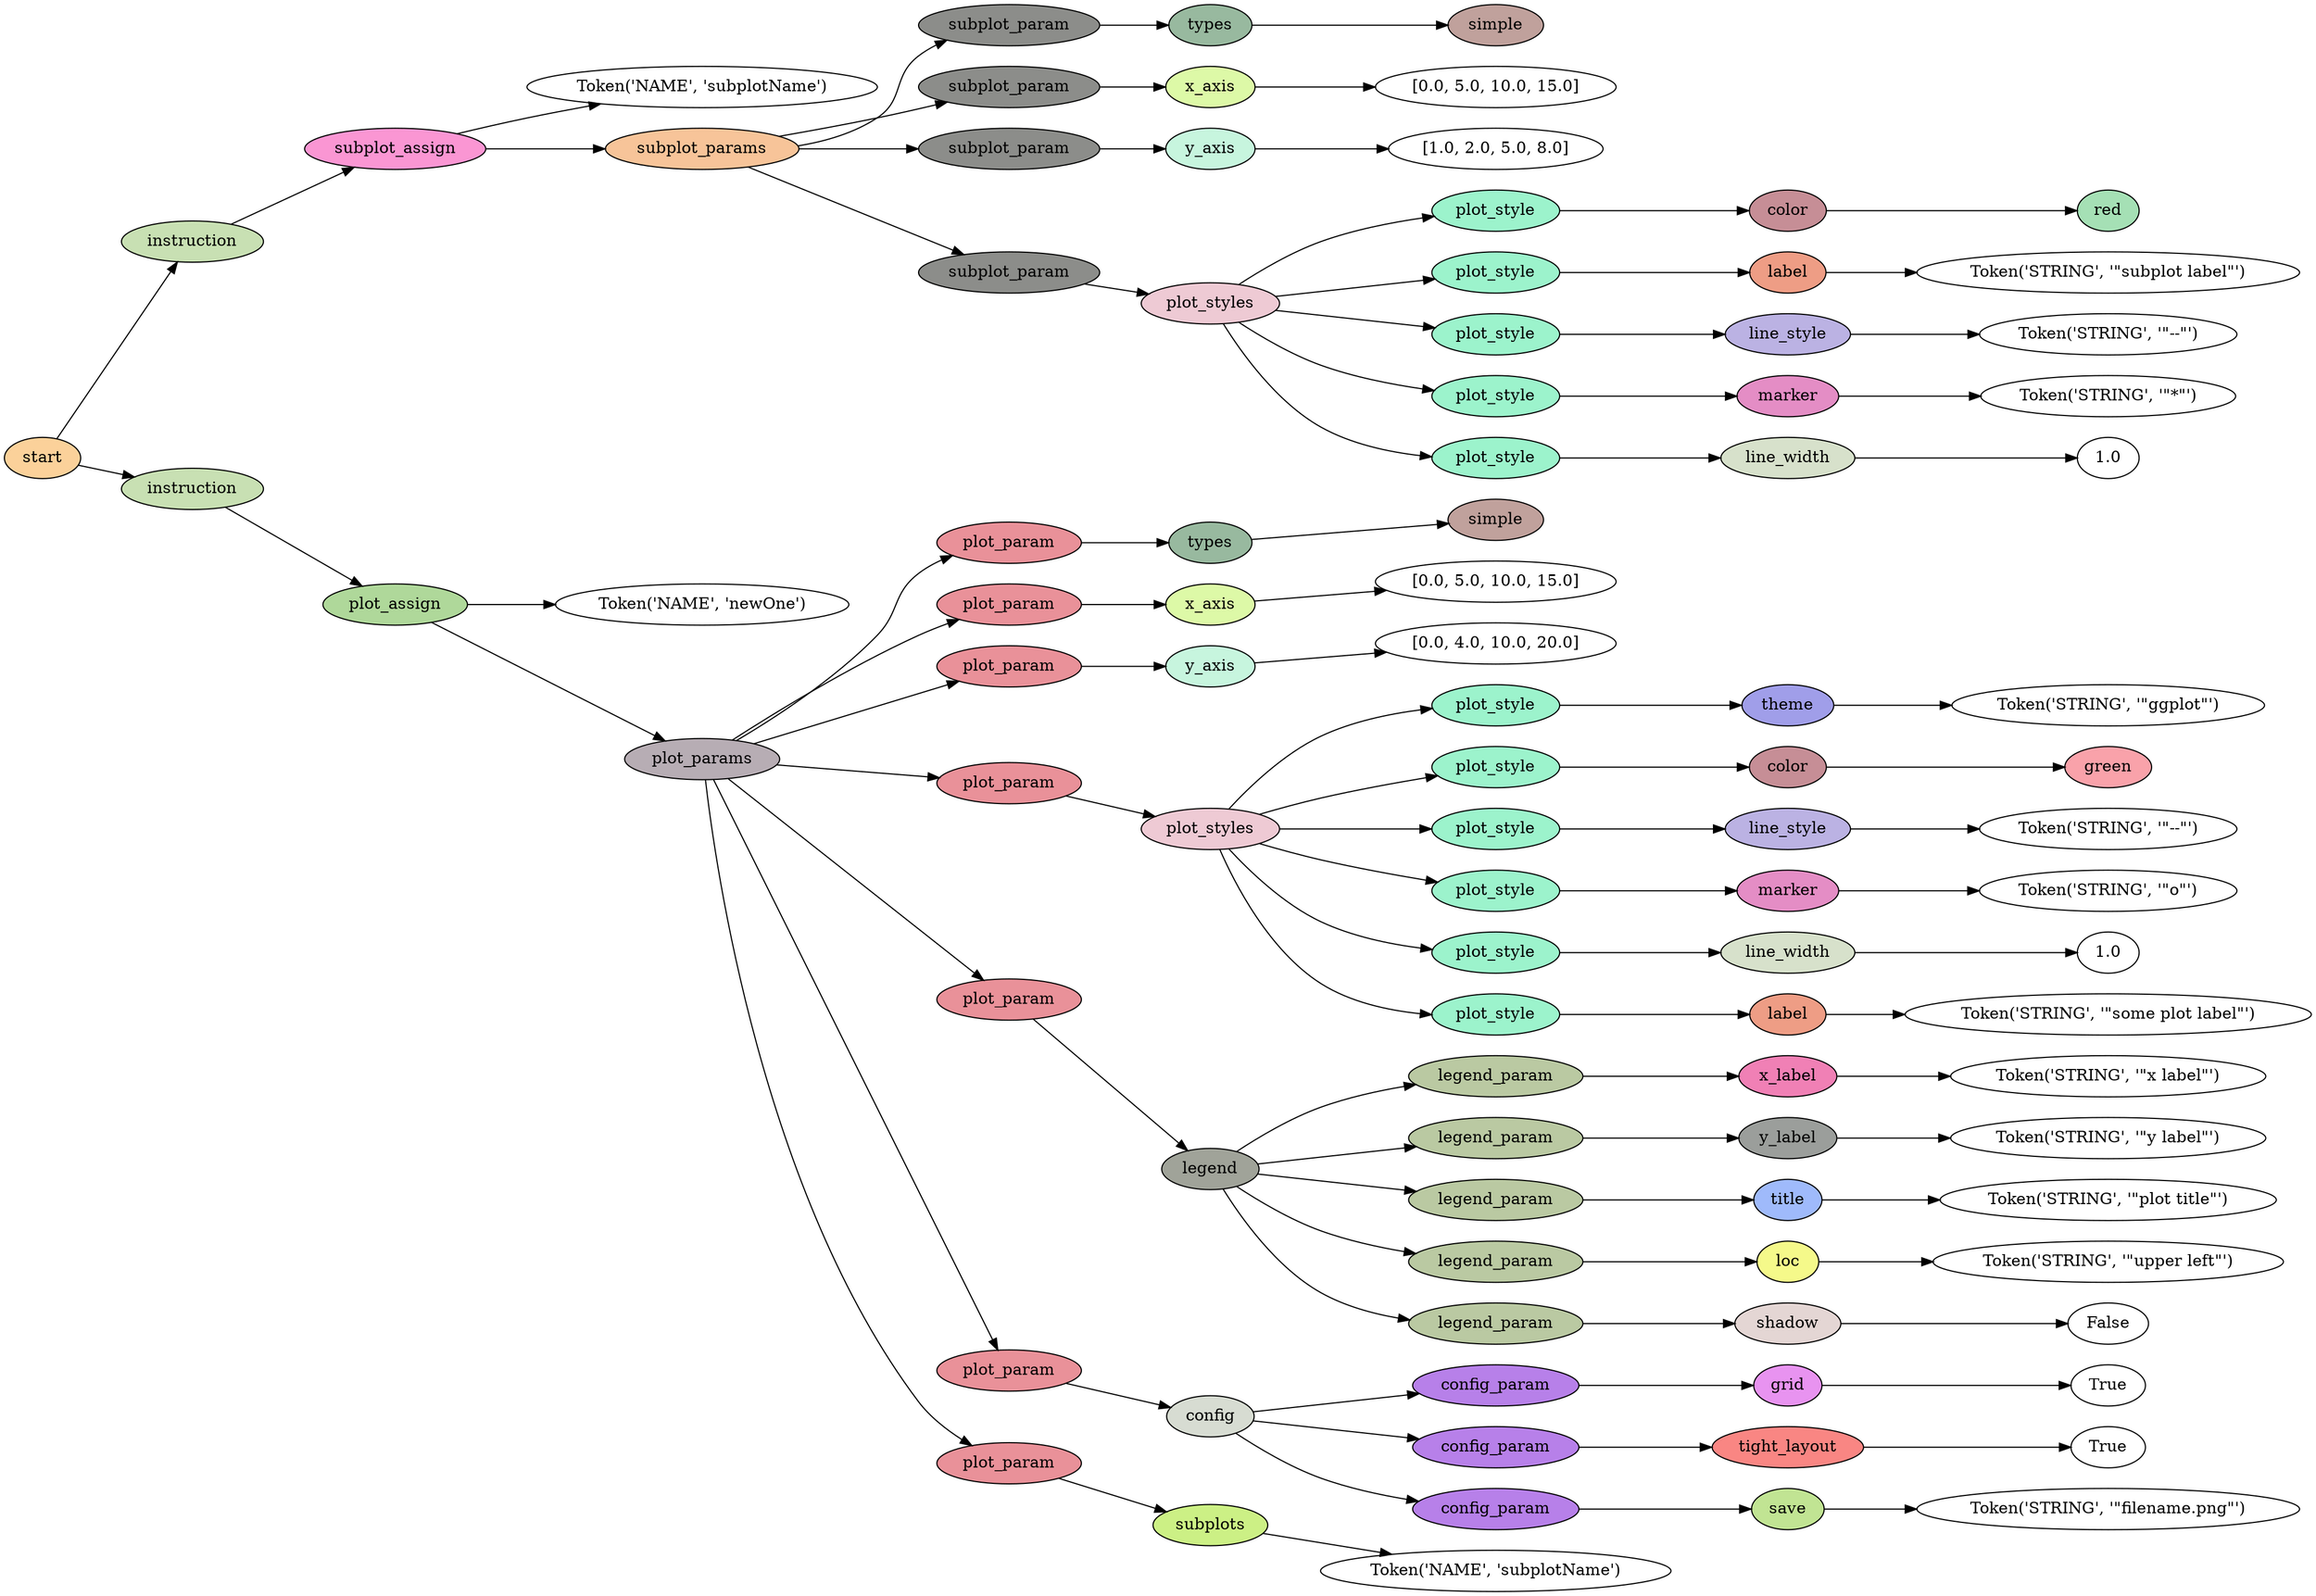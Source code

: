 digraph G {
rankdir=LR;
0 [label="Token('NAME', 'subplotName')"];
1 [fillcolor="#c0a19c", label=simple, style=filled];
2 [fillcolor="#98b99f", label=types, style=filled];
2 -> 1;
3 [fillcolor="#8c8d8a", label=subplot_param, style=filled];
3 -> 2;
4 [label="[0.0, 5.0, 10.0, 15.0]"];
5 [fillcolor="#ddf9a7", label=x_axis, style=filled];
5 -> 4;
6 [fillcolor="#8c8d8a", label=subplot_param, style=filled];
6 -> 5;
7 [label="[1.0, 2.0, 5.0, 8.0]"];
8 [fillcolor="#c7f5de", label=y_axis, style=filled];
8 -> 7;
9 [fillcolor="#8c8d8a", label=subplot_param, style=filled];
9 -> 8;
10 [fillcolor="#a5e0b5", label=red, style=filled];
11 [fillcolor="#c68e96", label=color, style=filled];
11 -> 10;
12 [fillcolor="#9cf3cc", label=plot_style, style=filled];
12 -> 11;
13 [label="Token('STRING', '\"subplot label\"')"];
14 [fillcolor="#ee9d85", label=label, style=filled];
14 -> 13;
15 [fillcolor="#9cf3cc", label=plot_style, style=filled];
15 -> 14;
16 [label="Token('STRING', '\"--\"')"];
17 [fillcolor="#bbb2e3", label=line_style, style=filled];
17 -> 16;
18 [fillcolor="#9cf3cc", label=plot_style, style=filled];
18 -> 17;
19 [label="Token('STRING', '\"*\"')"];
20 [fillcolor="#e48dc5", label=marker, style=filled];
20 -> 19;
21 [fillcolor="#9cf3cc", label=plot_style, style=filled];
21 -> 20;
22 [label="1.0"];
23 [fillcolor="#d7e1cb", label=line_width, style=filled];
23 -> 22;
24 [fillcolor="#9cf3cc", label=plot_style, style=filled];
24 -> 23;
25 [fillcolor="#eecad4", label=plot_styles, style=filled];
25 -> 12;
25 -> 15;
25 -> 18;
25 -> 21;
25 -> 24;
26 [fillcolor="#8c8d8a", label=subplot_param, style=filled];
26 -> 25;
27 [fillcolor="#f7c499", label=subplot_params, style=filled];
27 -> 3;
27 -> 6;
27 -> 9;
27 -> 26;
28 [fillcolor="#fa96d3", label=subplot_assign, style=filled];
28 -> 0;
28 -> 27;
29 [fillcolor="#c8e0b3", label=instruction, style=filled];
29 -> 28;
30 [label="Token('NAME', 'newOne')"];
31 [fillcolor="#c0a19c", label=simple, style=filled];
32 [fillcolor="#98b99f", label=types, style=filled];
32 -> 31;
33 [fillcolor="#e99199", label=plot_param, style=filled];
33 -> 32;
34 [label="[0.0, 5.0, 10.0, 15.0]"];
35 [fillcolor="#ddf9a7", label=x_axis, style=filled];
35 -> 34;
36 [fillcolor="#e99199", label=plot_param, style=filled];
36 -> 35;
37 [label="[0.0, 4.0, 10.0, 20.0]"];
38 [fillcolor="#c7f5de", label=y_axis, style=filled];
38 -> 37;
39 [fillcolor="#e99199", label=plot_param, style=filled];
39 -> 38;
40 [label="Token('STRING', '\"ggplot\"')"];
41 [fillcolor="#a09ee9", label=theme, style=filled];
41 -> 40;
42 [fillcolor="#9cf3cc", label=plot_style, style=filled];
42 -> 41;
43 [fillcolor="#f9a2aa", label=green, style=filled];
44 [fillcolor="#c68e96", label=color, style=filled];
44 -> 43;
45 [fillcolor="#9cf3cc", label=plot_style, style=filled];
45 -> 44;
46 [label="Token('STRING', '\"--\"')"];
47 [fillcolor="#bbb2e3", label=line_style, style=filled];
47 -> 46;
48 [fillcolor="#9cf3cc", label=plot_style, style=filled];
48 -> 47;
49 [label="Token('STRING', '\"o\"')"];
50 [fillcolor="#e48dc5", label=marker, style=filled];
50 -> 49;
51 [fillcolor="#9cf3cc", label=plot_style, style=filled];
51 -> 50;
52 [label="1.0"];
53 [fillcolor="#d7e1cb", label=line_width, style=filled];
53 -> 52;
54 [fillcolor="#9cf3cc", label=plot_style, style=filled];
54 -> 53;
55 [label="Token('STRING', '\"some plot label\"')"];
56 [fillcolor="#ee9d85", label=label, style=filled];
56 -> 55;
57 [fillcolor="#9cf3cc", label=plot_style, style=filled];
57 -> 56;
58 [fillcolor="#eecad4", label=plot_styles, style=filled];
58 -> 42;
58 -> 45;
58 -> 48;
58 -> 51;
58 -> 54;
58 -> 57;
59 [fillcolor="#e99199", label=plot_param, style=filled];
59 -> 58;
60 [label="Token('STRING', '\"x label\"')"];
61 [fillcolor="#f080b5", label=x_label, style=filled];
61 -> 60;
62 [fillcolor="#bac9a2", label=legend_param, style=filled];
62 -> 61;
63 [label="Token('STRING', '\"y label\"')"];
64 [fillcolor="#9b9e9b", label=y_label, style=filled];
64 -> 63;
65 [fillcolor="#bac9a2", label=legend_param, style=filled];
65 -> 64;
66 [label="Token('STRING', '\"plot title\"')"];
67 [fillcolor="#9fbafb", label=title, style=filled];
67 -> 66;
68 [fillcolor="#bac9a2", label=legend_param, style=filled];
68 -> 67;
69 [label="Token('STRING', '\"upper left\"')"];
70 [fillcolor="#f5f98a", label=loc, style=filled];
70 -> 69;
71 [fillcolor="#bac9a2", label=legend_param, style=filled];
71 -> 70;
72 [label=False];
73 [fillcolor="#e4d6d4", label=shadow, style=filled];
73 -> 72;
74 [fillcolor="#bac9a2", label=legend_param, style=filled];
74 -> 73;
75 [fillcolor="#a0a399", label=legend, style=filled];
75 -> 62;
75 -> 65;
75 -> 68;
75 -> 71;
75 -> 74;
76 [fillcolor="#e99199", label=plot_param, style=filled];
76 -> 75;
77 [label=True];
78 [fillcolor="#e893f0", label=grid, style=filled];
78 -> 77;
79 [fillcolor="#b780e9", label=config_param, style=filled];
79 -> 78;
80 [label=True];
81 [fillcolor="#f98683", label=tight_layout, style=filled];
81 -> 80;
82 [fillcolor="#b780e9", label=config_param, style=filled];
82 -> 81;
83 [label="Token('STRING', '\"filename.png\"')"];
84 [fillcolor="#c1e493", label=save, style=filled];
84 -> 83;
85 [fillcolor="#b780e9", label=config_param, style=filled];
85 -> 84;
86 [fillcolor="#d7dcd2", label=config, style=filled];
86 -> 79;
86 -> 82;
86 -> 85;
87 [fillcolor="#e99199", label=plot_param, style=filled];
87 -> 86;
88 [label="Token('NAME', 'subplotName')"];
89 [fillcolor="#ccf085", label=subplots, style=filled];
89 -> 88;
90 [fillcolor="#e99199", label=plot_param, style=filled];
90 -> 89;
91 [fillcolor="#b7adb4", label=plot_params, style=filled];
91 -> 33;
91 -> 36;
91 -> 39;
91 -> 59;
91 -> 76;
91 -> 87;
91 -> 90;
92 [fillcolor="#afd89a", label=plot_assign, style=filled];
92 -> 30;
92 -> 91;
93 [fillcolor="#c8e0b3", label=instruction, style=filled];
93 -> 92;
94 [fillcolor="#fbd19a", label=start, style=filled];
94 -> 29;
94 -> 93;
}
